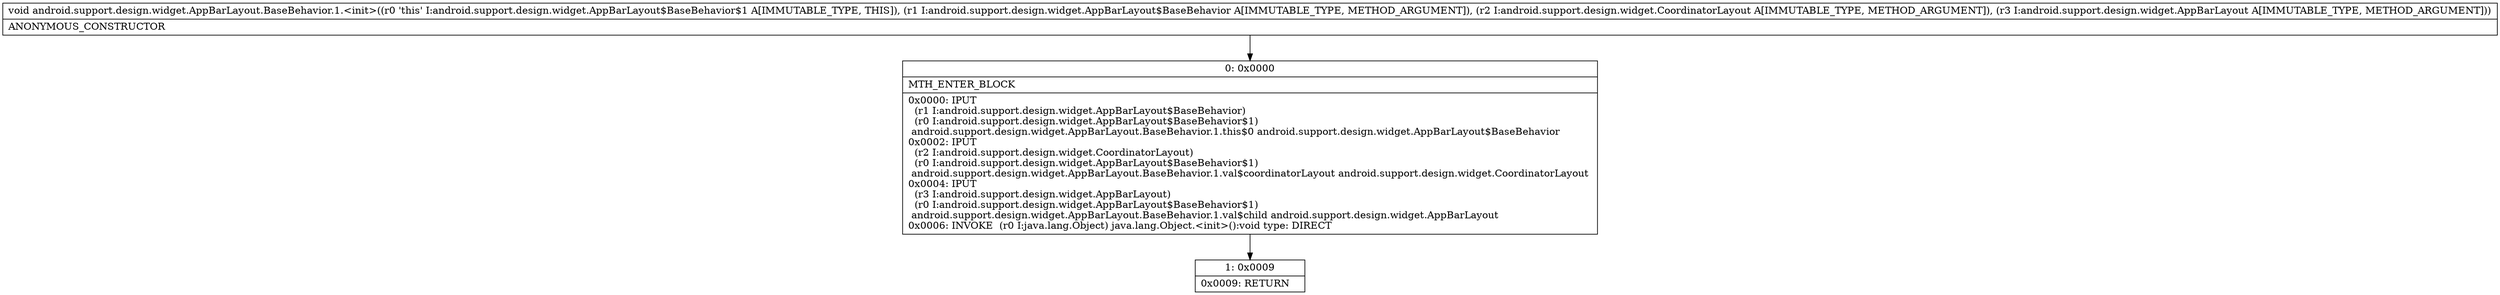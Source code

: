 digraph "CFG forandroid.support.design.widget.AppBarLayout.BaseBehavior.1.\<init\>(Landroid\/support\/design\/widget\/AppBarLayout$BaseBehavior;Landroid\/support\/design\/widget\/CoordinatorLayout;Landroid\/support\/design\/widget\/AppBarLayout;)V" {
Node_0 [shape=record,label="{0\:\ 0x0000|MTH_ENTER_BLOCK\l|0x0000: IPUT  \l  (r1 I:android.support.design.widget.AppBarLayout$BaseBehavior)\l  (r0 I:android.support.design.widget.AppBarLayout$BaseBehavior$1)\l android.support.design.widget.AppBarLayout.BaseBehavior.1.this$0 android.support.design.widget.AppBarLayout$BaseBehavior \l0x0002: IPUT  \l  (r2 I:android.support.design.widget.CoordinatorLayout)\l  (r0 I:android.support.design.widget.AppBarLayout$BaseBehavior$1)\l android.support.design.widget.AppBarLayout.BaseBehavior.1.val$coordinatorLayout android.support.design.widget.CoordinatorLayout \l0x0004: IPUT  \l  (r3 I:android.support.design.widget.AppBarLayout)\l  (r0 I:android.support.design.widget.AppBarLayout$BaseBehavior$1)\l android.support.design.widget.AppBarLayout.BaseBehavior.1.val$child android.support.design.widget.AppBarLayout \l0x0006: INVOKE  (r0 I:java.lang.Object) java.lang.Object.\<init\>():void type: DIRECT \l}"];
Node_1 [shape=record,label="{1\:\ 0x0009|0x0009: RETURN   \l}"];
MethodNode[shape=record,label="{void android.support.design.widget.AppBarLayout.BaseBehavior.1.\<init\>((r0 'this' I:android.support.design.widget.AppBarLayout$BaseBehavior$1 A[IMMUTABLE_TYPE, THIS]), (r1 I:android.support.design.widget.AppBarLayout$BaseBehavior A[IMMUTABLE_TYPE, METHOD_ARGUMENT]), (r2 I:android.support.design.widget.CoordinatorLayout A[IMMUTABLE_TYPE, METHOD_ARGUMENT]), (r3 I:android.support.design.widget.AppBarLayout A[IMMUTABLE_TYPE, METHOD_ARGUMENT]))  | ANONYMOUS_CONSTRUCTOR\l}"];
MethodNode -> Node_0;
Node_0 -> Node_1;
}

